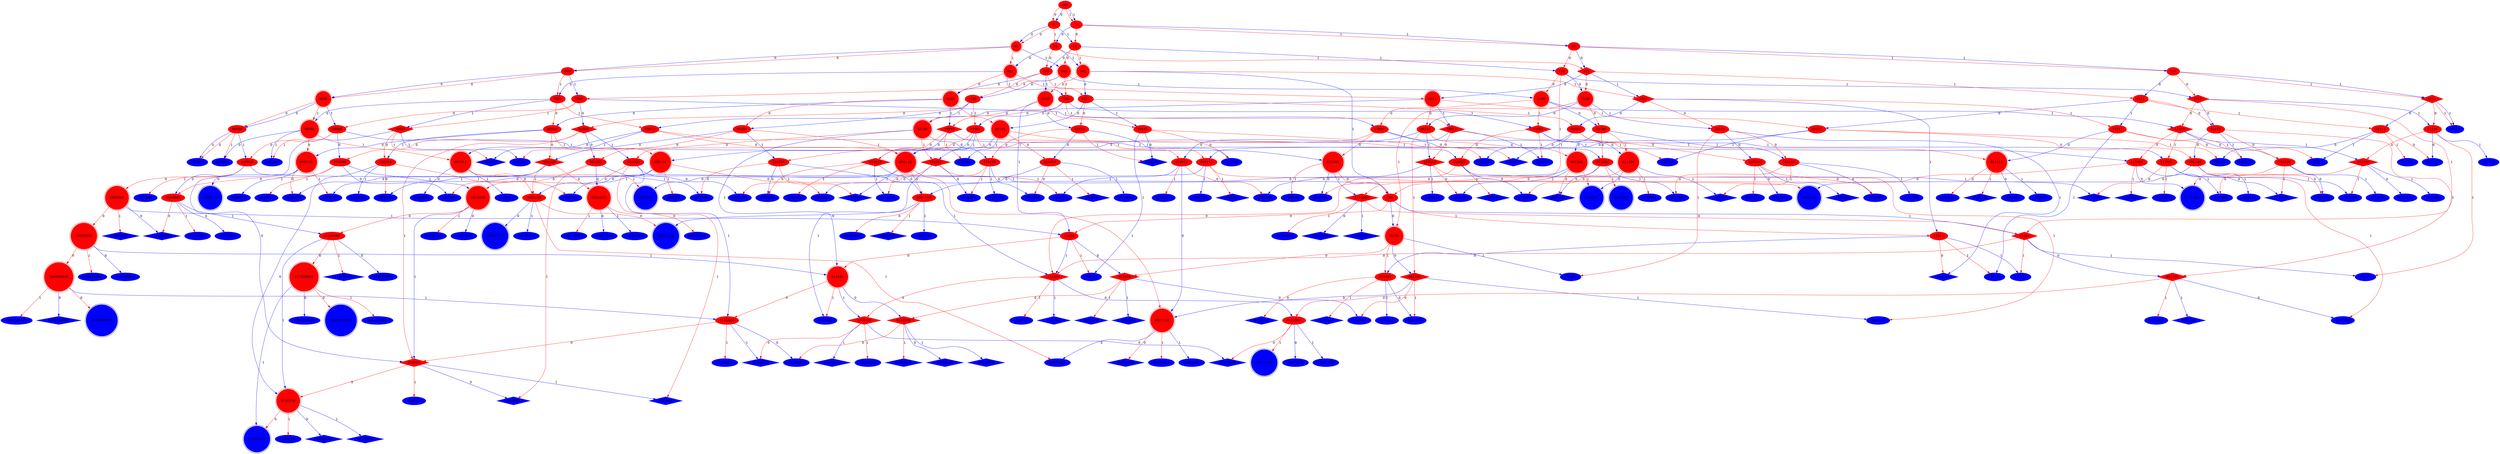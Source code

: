 digraph{ 
root  [color = red, style=filled]
0 [color = red, style=filled]
root -> 0 [color = red, label = 0] 
1 [color = red, style=filled]
root -> 1 [color = red, label = 1] 
root -> 0 [color = blue, label = 0] 
root -> 1 [color = blue, label = 1] 
00 [color = red, style=filled, shape=doublecircle]
0 -> 00 [color = red, label = 0] 
01 [color = red, style=filled]
0 -> 01 [color = red, label = 1] 
0 -> 00 [color = blue, label = 0] 
10 [color = red, style=filled]
0 -> 10 [color = blue, label = 1] 
1 -> 10 [color = red, label = 0] 
11 [color = red, style=filled]
1 -> 11 [color = red, label = 1] 
1 -> 01 [color = blue, label = 0] 
1 -> 11 [color = blue, label = 1] 
000 [color = red, style=filled]
00 -> 000 [color = red, label = 0] 
001 [color = red, style=filled, shape=doublecircle]
00 -> 001 [color = red, label = 1] 
00 -> 000 [color = blue, label = 0] 
100 [color = red, style=filled, shape=doublecircle]
00 -> 100 [color = blue, label = 1] 
010 [color = red, style=filled]
01 -> 010 [color = red, label = 0] 
011 [color = red, style=filled, shape=diamond]
01 -> 011 [color = red, label = 1] 
01 -> 001 [color = blue, label = 0] 
101 [color = red, style=filled, shape=doublecircle]
01 -> 101 [color = blue, label = 1] 
10 -> 100 [color = red, label = 0] 
10 -> 101 [color = red, label = 1] 
10 -> 010 [color = blue, label = 0] 
110 [color = red, style=filled]
10 -> 110 [color = blue, label = 1] 
11 -> 110 [color = red, label = 0] 
111 [color = red, style=filled]
11 -> 111 [color = red, label = 1] 
11 -> 011 [color = blue, label = 0] 
11 -> 111 [color = blue, label = 1] 
0000 [color = red, style=filled, shape=doublecircle]
000 -> 0000 [color = red, label = 0] 
0001 [color = red, style=filled]
000 -> 0001 [color = red, label = 1] 
000 -> 0000 [color = blue, label = 0] 
1000 [color = red, style=filled]
000 -> 1000 [color = blue, label = 1] 
0010 [color = red, style=filled, shape=doublecircle]
001 -> 0010 [color = red, label = 0] 
0011 [color = red, style=filled, shape=doublecircle]
001 -> 0011 [color = red, label = 1] 
001 -> 0001 [color = blue, label = 0] 
1001 [color = red, style=filled]
001 -> 1001 [color = blue, label = 1] 
100 -> 1000 [color = red, label = 0] 
100 -> 1001 [color = red, label = 1] 
0100 [color = red, style=filled]
100 -> 0100 [color = blue, label = 0] 
1100 [color = red, style=filled, shape=doublecircle]
100 -> 1100 [color = blue, label = 1] 
010 -> 0100 [color = red, label = 0] 
0101 [color = red, style=filled]
010 -> 0101 [color = red, label = 1] 
010 -> 0010 [color = blue, label = 0] 
1010 [color = red, style=filled, shape=doublecircle]
010 -> 1010 [color = blue, label = 1] 
0110 [color = red, style=filled, shape=doublecircle]
011 -> 0110 [color = red, label = 0] 
0111 [color = red, style=filled]
011 -> 0111 [color = red, label = 1] 
011 -> 0011 [color = blue, label = 0] 
1011 [color = red, style=filled, shape=diamond]
011 -> 1011 [color = blue, label = 1] 
101 -> 1010 [color = red, label = 0] 
101 -> 1011 [color = red, label = 1] 
101 -> 0101 [color = blue, label = 0] 
1101 [color = red, style=filled]
101 -> 1101 [color = blue, label = 1] 
110 -> 1100 [color = red, label = 0] 
110 -> 1101 [color = red, label = 1] 
110 -> 0110 [color = blue, label = 0] 
1110 [color = red, style=filled, shape=diamond]
110 -> 1110 [color = blue, label = 1] 
111 -> 1110 [color = red, label = 0] 
1111 [color = red, style=filled, shape=diamond]
111 -> 1111 [color = red, label = 1] 
111 -> 0111 [color = blue, label = 0] 
111 -> 1111 [color = blue, label = 1] 
00000 [color = red, style=filled]
0000 -> 00000 [color = red, label = 0] 
00001 [color = red, style=filled, shape=doublecircle]
0000 -> 00001 [color = red, label = 1] 
0000 -> 00000 [color = blue, label = 0] 
10000 [color = red, style=filled]
0000 -> 10000 [color = blue, label = 1] 
00010 [color = red, style=filled]
0001 -> 00010 [color = red, label = 0] 
00011 [color = red, style=filled]
0001 -> 00011 [color = red, label = 1] 
0001 -> 00001 [color = blue, label = 0] 
10001 [color = red, style=filled, shape=diamond]
0001 -> 10001 [color = blue, label = 1] 
1000 -> 10000 [color = red, label = 0] 
1000 -> 10001 [color = red, label = 1] 
01000 [color = red, style=filled, shape=diamond]
1000 -> 01000 [color = blue, label = 0] 
11000 [color = red, style=filled]
1000 -> 11000 [color = blue, label = 1] 
00100 [color = red, style=filled]
0010 -> 00100 [color = red, label = 0] 
00101 [color = red, style=filled, shape=doublecircle]
0010 -> 00101 [color = red, label = 1] 
0010 -> 00010 [color = blue, label = 0] 
10010 [color = red, style=filled, shape=diamond]
0010 -> 10010 [color = blue, label = 1] 
00110 [color = red, style=filled]
0011 -> 00110 [color = red, label = 0] 
00111 [color = red, style=filled]
0011 -> 00111 [color = red, label = 1] 
0011 -> 00011 [color = blue, label = 0] 
10011 [color = red, style=filled, shape=diamond]
0011 -> 10011 [color = blue, label = 1] 
1001 -> 10010 [color = red, label = 0] 
1001 -> 10011 [color = red, label = 1] 
01001 [color = red, style=filled]
1001 -> 01001 [color = blue, label = 0] 
11001 [color = red, style=filled, shape=diamond]
1001 -> 11001 [color = blue, label = 1] 
0100 -> 01000 [color = red, label = 0] 
0100 -> 01001 [color = red, label = 1] 
0100 -> 00100 [color = blue, label = 0] 
10100 [color = red, style=filled, shape=doublecircle]
0100 -> 10100 [color = blue, label = 1] 
1100 -> 11000 [color = red, label = 0] 
1100 -> 11001 [color = red, label = 1] 
01100 [color = red, style=filled]
1100 -> 01100 [color = blue, label = 0] 
11100 [color = red, style=filled, shape=diamond]
1100 -> 11100 [color = blue, label = 1] 
01010 [color = red, style=filled]
0101 -> 01010 [color = red, label = 0] 
01011 [color = red, style=filled]
0101 -> 01011 [color = red, label = 1] 
0101 -> 00101 [color = blue, label = 0] 
10101 [color = red, style=filled]
0101 -> 10101 [color = blue, label = 1] 
1010 -> 10100 [color = red, label = 0] 
1010 -> 10101 [color = red, label = 1] 
1010 -> 01010 [color = blue, label = 0] 
11010 [color = red, style=filled]
1010 -> 11010 [color = blue, label = 1] 
0110 -> 01100 [color = red, label = 0] 
01101 [color = red, style=filled, shape=doublecircle]
0110 -> 01101 [color = red, label = 1] 
0110 -> 00110 [color = blue, label = 0] 
10110 [color = red, style=filled]
0110 -> 10110 [color = blue, label = 1] 
01110 [color = red, style=filled]
0111 -> 01110 [color = red, label = 0] 
01111 [color = red, style=filled]
0111 -> 01111 [color = red, label = 1] 
0111 -> 00111 [color = blue, label = 0] 
10111 [color = red, style=filled]
0111 -> 10111 [color = blue, label = 1] 
1011 -> 10110 [color = red, label = 0] 
1011 -> 10111 [color = red, label = 1] 
1011 -> 01011 [color = blue, label = 0] 
11011 [color = red, style=filled]
1011 -> 11011 [color = blue, label = 1] 
1101 -> 11010 [color = red, label = 0] 
1101 -> 11011 [color = red, label = 1] 
1101 -> 01101 [color = blue, label = 0] 
11101 [color = red, style=filled, shape=diamond]
1101 -> 11101 [color = blue, label = 1] 
1110 -> 11100 [color = red, label = 0] 
1110 -> 11101 [color = red, label = 1] 
1110 -> 01110 [color = blue, label = 0] 
11110 [color = red, style=filled]
1110 -> 11110 [color = blue, label = 1] 
1111 -> 11110 [color = red, label = 0] 
11111 [color = blue, style=filled]
1111 -> 11111 [color = red, label = 1] 
1111 -> 01111 [color = blue, label = 0] 
1111 -> 11111 [color = blue, label = 1] 
000000 [color = blue, style=filled]
00000 -> 000000 [color = red, label = 0] 
000001 [color = blue, style=filled]
00000 -> 000001 [color = red, label = 1] 
00000 -> 000000 [color = blue, label = 0] 
100000 [color = red, style=filled]
00000 -> 100000 [color = blue, label = 1] 
000010 [color = red, style=filled, shape=doublecircle]
00001 -> 000010 [color = red, label = 0] 
000011 [color = red, style=filled, shape=doublecircle]
00001 -> 000011 [color = red, label = 1] 
00001 -> 000001 [color = blue, label = 0] 
100001 [color = blue, style=filled]
00001 -> 100001 [color = blue, label = 1] 
10000 -> 100000 [color = red, label = 0] 
10000 -> 100001 [color = red, label = 1] 
010000 [color = red, style=filled]
10000 -> 010000 [color = blue, label = 0] 
110000 [color = red, style=filled, shape=doublecircle]
10000 -> 110000 [color = blue, label = 1] 
000100 [color = red, style=filled, shape=diamond]
00010 -> 000100 [color = red, label = 0] 
000101 [color = red, style=filled, shape=doublecircle]
00010 -> 000101 [color = red, label = 1] 
00010 -> 000010 [color = blue, label = 0] 
100010 [color = red, style=filled]
00010 -> 100010 [color = blue, label = 1] 
000110 [color = red, style=filled, shape=doublecircle]
00011 -> 000110 [color = red, label = 0] 
000111 [color = red, style=filled]
00011 -> 000111 [color = red, label = 1] 
00011 -> 000011 [color = blue, label = 0] 
100011 [color = blue, style=filled, shape=diamond]
00011 -> 100011 [color = blue, label = 1] 
10001 -> 100010 [color = red, label = 0] 
10001 -> 100011 [color = red, label = 1] 
010001 [color = red, style=filled, shape=diamond]
10001 -> 010001 [color = blue, label = 0] 
110001 [color = blue, style=filled]
10001 -> 110001 [color = blue, label = 1] 
01000 -> 010000 [color = red, label = 0] 
01000 -> 010001 [color = red, label = 1] 
001000 [color = red, style=filled]
01000 -> 001000 [color = blue, label = 0] 
101000 [color = red, style=filled]
01000 -> 101000 [color = blue, label = 1] 
11000 -> 110000 [color = red, label = 0] 
11000 -> 110001 [color = red, label = 1] 
011000 [color = red, style=filled]
11000 -> 011000 [color = blue, label = 0] 
111000 [color = red, style=filled]
11000 -> 111000 [color = blue, label = 1] 
00100 -> 001000 [color = red, label = 0] 
00100 -> 000110 [color = red, label = 1] 
00100 -> 000100 [color = blue, label = 0] 
100100 [color = red, style=filled]
00100 -> 100100 [color = blue, label = 1] 
001010 [color = red, style=filled]
00101 -> 001010 [color = red, label = 0] 
001011 [color = blue, style=filled]
00101 -> 001011 [color = red, label = 1] 
00101 -> 000101 [color = blue, label = 0] 
100101 [color = blue, style=filled]
00101 -> 100101 [color = blue, label = 1] 
10010 -> 100100 [color = red, label = 0] 
10010 -> 100101 [color = red, label = 1] 
010010 [color = red, style=filled, shape=diamond]
10010 -> 010010 [color = blue, label = 0] 
110010 [color = red, style=filled]
10010 -> 110010 [color = blue, label = 1] 
001100 [color = red, style=filled, shape=doublecircle]
00110 -> 001100 [color = red, label = 0] 
001101 [color = red, style=filled, shape=diamond]
00110 -> 001101 [color = red, label = 1] 
00110 -> 000110 [color = blue, label = 0] 
100110 [color = red, style=filled, shape=diamond]
00110 -> 100110 [color = blue, label = 1] 
001110 [color = red, style=filled]
00111 -> 001110 [color = red, label = 0] 
001111 [color = blue, style=filled]
00111 -> 001111 [color = red, label = 1] 
00111 -> 000111 [color = blue, label = 0] 
100111 [color = blue, style=filled]
00111 -> 100111 [color = blue, label = 1] 
10011 -> 100110 [color = red, label = 0] 
10011 -> 100111 [color = red, label = 1] 
010011 [color = red, style=filled]
10011 -> 010011 [color = blue, label = 0] 
110011 [color = blue, style=filled]
10011 -> 110011 [color = blue, label = 1] 
01001 -> 010010 [color = red, label = 0] 
01001 -> 010011 [color = red, label = 1] 
01001 -> 000110 [color = blue, label = 0] 
101001 [color = red, style=filled, shape=diamond]
01001 -> 101001 [color = blue, label = 1] 
11001 -> 110010 [color = red, label = 0] 
11001 -> 110011 [color = red, label = 1] 
011001 [color = red, style=filled, shape=doublecircle]
11001 -> 011001 [color = blue, label = 0] 
111001 [color = red, style=filled]
11001 -> 111001 [color = blue, label = 1] 
10100 -> 101000 [color = red, label = 0] 
10100 -> 101001 [color = red, label = 1] 
010100 [color = red, style=filled]
10100 -> 010100 [color = blue, label = 0] 
110100 [color = red, style=filled, shape=doublecircle]
10100 -> 110100 [color = blue, label = 1] 
01100 -> 011000 [color = red, label = 0] 
01100 -> 011001 [color = red, label = 1] 
01100 -> 001100 [color = blue, label = 0] 
101100 [color = red, style=filled]
01100 -> 101100 [color = blue, label = 1] 
11100 -> 111000 [color = red, label = 0] 
11100 -> 111001 [color = red, label = 1] 
011100 [color = red, style=filled]
11100 -> 011100 [color = blue, label = 0] 
111100 [color = red, style=filled, shape=diamond]
11100 -> 111100 [color = blue, label = 1] 
01010 -> 010100 [color = red, label = 0] 
010101 [color = blue, style=filled, shape=diamond]
01010 -> 010101 [color = red, label = 1] 
01010 -> 001010 [color = blue, label = 0] 
101010 [color = blue, style=filled]
01010 -> 101010 [color = blue, label = 1] 
010110 [color = red, style=filled]
01011 -> 010110 [color = red, label = 0] 
010111 [color = red, style=filled, shape=doublecircle]
01011 -> 010111 [color = red, label = 1] 
01011 -> 001011 [color = blue, label = 0] 
101011 [color = blue, style=filled, shape=diamond]
01011 -> 101011 [color = blue, label = 1] 
10101 -> 101010 [color = red, label = 0] 
10101 -> 101011 [color = red, label = 1] 
10101 -> 010101 [color = blue, label = 0] 
110101 [color = blue, style=filled]
10101 -> 110101 [color = blue, label = 1] 
11010 -> 110100 [color = red, label = 0] 
11010 -> 110101 [color = red, label = 1] 
011010 [color = red, style=filled, shape=diamond]
11010 -> 011010 [color = blue, label = 0] 
111010 [color = red, style=filled, shape=diamond]
11010 -> 111010 [color = blue, label = 1] 
01101 -> 011010 [color = red, label = 0] 
011011 [color = red, style=filled]
01101 -> 011011 [color = red, label = 1] 
01101 -> 001101 [color = blue, label = 0] 
101101 [color = blue, style=filled]
01101 -> 101101 [color = blue, label = 1] 
10110 -> 101100 [color = red, label = 0] 
10110 -> 101101 [color = red, label = 1] 
10110 -> 010110 [color = blue, label = 0] 
110110 [color = blue, style=filled, shape=diamond]
10110 -> 110110 [color = blue, label = 1] 
01110 -> 011100 [color = red, label = 0] 
011101 [color = red, style=filled, shape=diamond]
01110 -> 011101 [color = red, label = 1] 
01110 -> 001110 [color = blue, label = 0] 
101110 [color = blue, style=filled]
01110 -> 101110 [color = blue, label = 1] 
011110 [color = blue, style=filled]
01111 -> 011110 [color = red, label = 0] 
011111 [color = blue, style=filled]
01111 -> 011111 [color = red, label = 1] 
01111 -> 001111 [color = blue, label = 0] 
101111 [color = blue, style=filled]
01111 -> 101111 [color = blue, label = 1] 
10111 -> 101110 [color = red, label = 0] 
10111 -> 101111 [color = red, label = 1] 
10111 -> 010111 [color = blue, label = 0] 
110111 [color = blue, style=filled]
10111 -> 110111 [color = blue, label = 1] 
11011 -> 110110 [color = red, label = 0] 
11011 -> 110111 [color = red, label = 1] 
11011 -> 011011 [color = blue, label = 0] 
111011 [color = blue, style=filled]
11011 -> 111011 [color = blue, label = 1] 
11101 -> 111010 [color = red, label = 0] 
11101 -> 111011 [color = red, label = 1] 
11101 -> 011101 [color = blue, label = 0] 
111101 [color = blue, style=filled]
11101 -> 111101 [color = blue, label = 1] 
11110 -> 111100 [color = red, label = 0] 
11110 -> 111101 [color = red, label = 1] 
11110 -> 011110 [color = blue, label = 0] 
111110 [color = blue, style=filled]
11110 -> 111110 [color = blue, label = 1] 
1000000 [color = red, style=filled, shape=doublecircle]
100000 -> 1000000 [color = red, label = 0] 
1000001 [color = blue, style=filled]
100000 -> 1000001 [color = red, label = 1] 
0100000 [color = red, style=filled]
100000 -> 0100000 [color = blue, label = 0] 
100000 -> 1101 [color = blue, label = 1] 
0000100 [color = blue, style=filled]
000010 -> 0000100 [color = red, label = 0] 
0000101 [color = blue, style=filled]
000010 -> 0000101 [color = red, label = 1] 
0000010 [color = blue, style=filled, shape=doublecircle]
000010 -> 0000010 [color = blue, label = 0] 
1000010 [color = blue, style=filled]
000010 -> 1000010 [color = blue, label = 1] 
0000110 [color = red, style=filled]
000011 -> 0000110 [color = red, label = 0] 
0000111 [color = blue, style=filled, shape=doublecircle]
000011 -> 0000111 [color = red, label = 1] 
0000011 [color = blue, style=filled]
000011 -> 0000011 [color = blue, label = 0] 
1000011 [color = blue, style=filled]
000011 -> 1000011 [color = blue, label = 1] 
010000 -> 0100000 [color = red, label = 0] 
0100001 [color = blue, style=filled]
010000 -> 0100001 [color = red, label = 1] 
0010000 [color = blue, style=filled]
010000 -> 0010000 [color = blue, label = 0] 
1010000 [color = red, style=filled, shape=doublecircle]
010000 -> 1010000 [color = blue, label = 1] 
110000 -> 1101 [color = red, label = 0] 
1100001 [color = blue, style=filled]
110000 -> 1100001 [color = red, label = 1] 
0110000 [color = blue, style=filled]
110000 -> 0110000 [color = blue, label = 0] 
1110000 [color = red, style=filled, shape=diamond]
110000 -> 1110000 [color = blue, label = 1] 
0001000 [color = red, style=filled, shape=doublecircle]
000100 -> 0001000 [color = red, label = 0] 
000100 -> 0000110 [color = red, label = 1] 
000100 -> 0000100 [color = blue, label = 0] 
1000100 [color = blue, style=filled]
000100 -> 1000100 [color = blue, label = 1] 
0001010 [color = blue, style=filled]
000101 -> 0001010 [color = red, label = 0] 
0001011 [color = blue, style=filled]
000101 -> 0001011 [color = red, label = 1] 
000101 -> 0000101 [color = blue, label = 0] 
1000101 [color = blue, style=filled]
000101 -> 1000101 [color = blue, label = 1] 
100010 -> 1000100 [color = red, label = 0] 
100010 -> 1000101 [color = red, label = 1] 
0100010 [color = red, style=filled, shape=doublecircle]
100010 -> 0100010 [color = blue, label = 0] 
1100010 [color = blue, style=filled]
100010 -> 1100010 [color = blue, label = 1] 
0001100 [color = red, style=filled]
000110 -> 0001100 [color = red, label = 0] 
0001101 [color = red, style=filled, shape=doublecircle]
000110 -> 0001101 [color = red, label = 1] 
000110 -> 0000110 [color = blue, label = 0] 
1000110 [color = blue, style=filled, shape=diamond]
000110 -> 1000110 [color = blue, label = 1] 
0001110 [color = blue, style=filled, shape=doublecircle]
000111 -> 0001110 [color = red, label = 0] 
0001111 [color = blue, style=filled, shape=diamond]
000111 -> 0001111 [color = red, label = 1] 
000111 -> 0000111 [color = blue, label = 0] 
1000111 [color = blue, style=filled]
000111 -> 1000111 [color = blue, label = 1] 
010001 -> 0100010 [color = red, label = 0] 
0100011 [color = blue, style=filled]
010001 -> 0100011 [color = red, label = 1] 
0010001 [color = blue, style=filled, shape=diamond]
010001 -> 0010001 [color = blue, label = 0] 
1010001 [color = blue, style=filled, shape=diamond]
010001 -> 1010001 [color = blue, label = 1] 
001000 -> 0010000 [color = red, label = 0] 
001000 -> 0010001 [color = red, label = 1] 
001000 -> 0001000 [color = blue, label = 0] 
1001000 [color = blue, style=filled]
001000 -> 1001000 [color = blue, label = 1] 
101000 -> 1010000 [color = red, label = 0] 
101000 -> 1010001 [color = red, label = 1] 
0101000 [color = blue, style=filled]
101000 -> 0101000 [color = blue, label = 0] 
1101000 [color = red, style=filled]
101000 -> 1101000 [color = blue, label = 1] 
011000 -> 0110000 [color = red, label = 0] 
0110001 [color = blue, style=filled, shape=doublecircle]
011000 -> 0110001 [color = red, label = 1] 
0011000 [color = blue, style=filled, shape=diamond]
011000 -> 0011000 [color = blue, label = 0] 
1011000 [color = blue, style=filled]
011000 -> 1011000 [color = blue, label = 1] 
111000 -> 1110000 [color = red, label = 0] 
1110001 [color = blue, style=filled, shape=diamond]
111000 -> 1110001 [color = red, label = 1] 
0111000 [color = blue, style=filled, shape=doublecircle]
111000 -> 0111000 [color = blue, label = 0] 
1111000 [color = blue, style=filled]
111000 -> 1111000 [color = blue, label = 1] 
100100 -> 1001000 [color = red, label = 0] 
100100 -> 1000110 [color = red, label = 1] 
0100100 [color = blue, style=filled]
100100 -> 0100100 [color = blue, label = 0] 
100100 -> 111010 [color = blue, label = 1] 
0010100 [color = blue, style=filled]
001010 -> 0010100 [color = red, label = 0] 
0010101 [color = blue, style=filled, shape=diamond]
001010 -> 0010101 [color = red, label = 1] 
001010 -> 0001010 [color = blue, label = 0] 
1001010 [color = blue, style=filled]
001010 -> 1001010 [color = blue, label = 1] 
010010 -> 0100100 [color = red, label = 0] 
0100101 [color = blue, style=filled]
010010 -> 0100101 [color = red, label = 1] 
010010 -> 0001100 [color = blue, label = 0] 
1010010 [color = blue, style=filled]
010010 -> 1010010 [color = blue, label = 1] 
110010 -> 111010 [color = red, label = 0] 
1100101 [color = blue, style=filled, shape=diamond]
110010 -> 1100101 [color = red, label = 1] 
0110010 [color = blue, style=filled]
110010 -> 0110010 [color = blue, label = 0] 
1110010 [color = blue, style=filled, shape=diamond]
110010 -> 1110010 [color = blue, label = 1] 
001100 -> 0011000 [color = red, label = 0] 
0011001 [color = blue, style=filled, shape=doublecircle]
001100 -> 0011001 [color = red, label = 1] 
001100 -> 0001100 [color = blue, label = 0] 
1001100 [color = blue, style=filled]
001100 -> 1001100 [color = blue, label = 1] 
0011010 [color = blue, style=filled]
001101 -> 0011010 [color = red, label = 0] 
0011011 [color = blue, style=filled]
001101 -> 0011011 [color = red, label = 1] 
001101 -> 0001101 [color = blue, label = 0] 
1001101 [color = blue, style=filled]
001101 -> 1001101 [color = blue, label = 1] 
100110 -> 1001100 [color = red, label = 0] 
100110 -> 1001101 [color = red, label = 1] 
0100110 [color = blue, style=filled]
100110 -> 0100110 [color = blue, label = 0] 
1100110 [color = blue, style=filled]
100110 -> 1100110 [color = blue, label = 1] 
0011100 [color = blue, style=filled]
001110 -> 0011100 [color = red, label = 0] 
0011101 [color = blue, style=filled]
001110 -> 0011101 [color = red, label = 1] 
001110 -> 0001110 [color = blue, label = 0] 
1001110 [color = blue, style=filled]
001110 -> 1001110 [color = blue, label = 1] 
010011 -> 0100110 [color = red, label = 0] 
0100111 [color = blue, style=filled]
010011 -> 0100111 [color = red, label = 1] 
010011 -> 0001101 [color = blue, label = 0] 
1010011 [color = blue, style=filled]
010011 -> 1010011 [color = blue, label = 1] 
101001 -> 1010010 [color = red, label = 0] 
101001 -> 1010011 [color = red, label = 1] 
0101001 [color = blue, style=filled]
101001 -> 0101001 [color = blue, label = 0] 
1101001 [color = blue, style=filled]
101001 -> 1101001 [color = blue, label = 1] 
011001 -> 0110010 [color = red, label = 0] 
0110011 [color = blue, style=filled]
011001 -> 0110011 [color = red, label = 1] 
011001 -> 0011001 [color = blue, label = 0] 
1011001 [color = blue, style=filled, shape=diamond]
011001 -> 1011001 [color = blue, label = 1] 
111001 -> 1110010 [color = red, label = 0] 
1110011 [color = blue, style=filled]
111001 -> 1110011 [color = red, label = 1] 
0111001 [color = blue, style=filled, shape=diamond]
111001 -> 0111001 [color = blue, label = 0] 
1111001 [color = blue, style=filled]
111001 -> 1111001 [color = blue, label = 1] 
010100 -> 0101000 [color = red, label = 0] 
010100 -> 0101001 [color = red, label = 1] 
010100 -> 0010100 [color = blue, label = 0] 
1010100 [color = blue, style=filled]
010100 -> 1010100 [color = blue, label = 1] 
110100 -> 1101000 [color = red, label = 0] 
110100 -> 1101001 [color = red, label = 1] 
0110100 [color = red, style=filled, shape=diamond]
110100 -> 0110100 [color = blue, label = 0] 
1110100 [color = red, style=filled, shape=diamond]
110100 -> 1110100 [color = blue, label = 1] 
101100 -> 1011000 [color = red, label = 0] 
101100 -> 1011001 [color = red, label = 1] 
0101100 [color = blue, style=filled]
101100 -> 0101100 [color = blue, label = 0] 
1101100 [color = blue, style=filled]
101100 -> 1101100 [color = blue, label = 1] 
011100 -> 0111000 [color = red, label = 0] 
011100 -> 0111001 [color = red, label = 1] 
011100 -> 0011100 [color = blue, label = 0] 
1011100 [color = blue, style=filled]
011100 -> 1011100 [color = blue, label = 1] 
111100 -> 1111000 [color = red, label = 0] 
111100 -> 1111001 [color = red, label = 1] 
0111100 [color = blue, style=filled]
111100 -> 0111100 [color = blue, label = 0] 
1111100 [color = blue, style=filled]
111100 -> 1111100 [color = blue, label = 1] 
010110 -> 0101100 [color = red, label = 0] 
0101101 [color = blue, style=filled]
010110 -> 0101101 [color = red, label = 1] 
0010110 [color = blue, style=filled]
010110 -> 0010110 [color = blue, label = 0] 
1010110 [color = blue, style=filled, shape=diamond]
010110 -> 1010110 [color = blue, label = 1] 
0101110 [color = blue, style=filled]
010111 -> 0101110 [color = red, label = 0] 
0101111 [color = blue, style=filled, shape=diamond]
010111 -> 0101111 [color = red, label = 1] 
0010111 [color = blue, style=filled]
010111 -> 0010111 [color = blue, label = 0] 
1010111 [color = blue, style=filled]
010111 -> 1010111 [color = blue, label = 1] 
011010 -> 0110100 [color = red, label = 0] 
0110101 [color = blue, style=filled, shape=diamond]
011010 -> 0110101 [color = red, label = 1] 
011010 -> 0011010 [color = blue, label = 0] 
1011010 [color = blue, style=filled, shape=diamond]
011010 -> 1011010 [color = blue, label = 1] 
111010 -> 1110100 [color = red, label = 0] 
1110101 [color = blue, style=filled]
111010 -> 1110101 [color = red, label = 1] 
0111010 [color = red, style=filled]
111010 -> 0111010 [color = blue, label = 0] 
1111010 [color = blue, style=filled, shape=diamond]
111010 -> 1111010 [color = blue, label = 1] 
0110110 [color = blue, style=filled, shape=diamond]
011011 -> 0110110 [color = red, label = 0] 
0110111 [color = blue, style=filled, shape=diamond]
011011 -> 0110111 [color = red, label = 1] 
011011 -> 0011011 [color = blue, label = 0] 
1011011 [color = blue, style=filled]
011011 -> 1011011 [color = blue, label = 1] 
011101 -> 0111010 [color = red, label = 0] 
0111011 [color = blue, style=filled]
011101 -> 0111011 [color = red, label = 1] 
011101 -> 0011101 [color = blue, label = 0] 
1011101 [color = blue, style=filled, shape=diamond]
011101 -> 1011101 [color = blue, label = 1] 
10000000 [color = red, style=filled, shape=doublecircle]
1000000 -> 10000000 [color = red, label = 0] 
10000001 [color = blue, style=filled, shape=diamond]
1000000 -> 10000001 [color = red, label = 1] 
01000000 [color = blue, style=filled, shape=diamond]
1000000 -> 01000000 [color = blue, label = 0] 
1000000 -> 11010 [color = blue, label = 1] 
0100000 -> 01000000 [color = red, label = 0] 
01000001 [color = blue, style=filled]
0100000 -> 01000001 [color = red, label = 1] 
00100000 [color = blue, style=filled]
0100000 -> 00100000 [color = blue, label = 0] 
10100000 [color = red, style=filled]
0100000 -> 10100000 [color = blue, label = 1] 
00001100 [color = blue, style=filled, shape=doublecircle]
0000110 -> 00001100 [color = red, label = 0] 
00001101 [color = blue, style=filled]
0000110 -> 00001101 [color = red, label = 1] 
00000110 [color = blue, style=filled, shape=doublecircle]
0000110 -> 00000110 [color = blue, label = 0] 
10000110 [color = blue, style=filled]
0000110 -> 10000110 [color = blue, label = 1] 
1010000 -> 10100000 [color = red, label = 0] 
10100001 [color = blue, style=filled]
1010000 -> 10100001 [color = red, label = 1] 
01010000 [color = blue, style=filled]
1010000 -> 01010000 [color = blue, label = 0] 
1010000 -> 010001 [color = blue, label = 1] 
1110000 -> 11101 [color = red, label = 0] 
11100001 [color = blue, style=filled]
1110000 -> 11100001 [color = red, label = 1] 
01110000 [color = blue, style=filled, shape=diamond]
1110000 -> 01110000 [color = blue, label = 0] 
11110000 [color = blue, style=filled, shape=diamond]
1110000 -> 11110000 [color = blue, label = 1] 
00010000 [color = blue, style=filled]
0001000 -> 00010000 [color = red, label = 0] 
00010001 [color = blue, style=filled]
0001000 -> 00010001 [color = red, label = 1] 
00001000 [color = blue, style=filled]
0001000 -> 00001000 [color = blue, label = 0] 
10001000 [color = blue, style=filled]
0001000 -> 10001000 [color = blue, label = 1] 
01000100 [color = blue, style=filled, shape=doublecircle]
0100010 -> 01000100 [color = red, label = 0] 
01000101 [color = blue, style=filled]
0100010 -> 01000101 [color = red, label = 1] 
00100010 [color = blue, style=filled, shape=diamond]
0100010 -> 00100010 [color = blue, label = 0] 
10100010 [color = blue, style=filled, shape=diamond]
0100010 -> 10100010 [color = blue, label = 1] 
00011000 [color = blue, style=filled]
0001100 -> 00011000 [color = red, label = 0] 
00011001 [color = blue, style=filled, shape=diamond]
0001100 -> 00011001 [color = red, label = 1] 
0001100 -> 00001100 [color = blue, label = 0] 
10001100 [color = blue, style=filled]
0001100 -> 10001100 [color = blue, label = 1] 
00011010 [color = blue, style=filled, shape=diamond]
0001101 -> 00011010 [color = red, label = 0] 
00011011 [color = blue, style=filled]
0001101 -> 00011011 [color = red, label = 1] 
0001101 -> 00001101 [color = blue, label = 0] 
10001101 [color = blue, style=filled]
0001101 -> 10001101 [color = blue, label = 1] 
1101000 -> 010001 [color = red, label = 0] 
11010001 [color = blue, style=filled]
1101000 -> 11010001 [color = red, label = 1] 
01101000 [color = blue, style=filled]
1101000 -> 01101000 [color = blue, label = 0] 
11101000 [color = blue, style=filled, shape=diamond]
1101000 -> 11101000 [color = blue, label = 1] 
0110100 -> 01101000 [color = red, label = 0] 
01101001 [color = blue, style=filled, shape=diamond]
0110100 -> 01101001 [color = red, label = 1] 
00110100 [color = blue, style=filled, shape=diamond]
0110100 -> 00110100 [color = blue, label = 0] 
10110100 [color = blue, style=filled, shape=diamond]
0110100 -> 10110100 [color = blue, label = 1] 
1110100 -> 11101000 [color = red, label = 0] 
11101001 [color = blue, style=filled]
1110100 -> 11101001 [color = red, label = 1] 
01110100 [color = blue, style=filled, shape=diamond]
1110100 -> 01110100 [color = blue, label = 0] 
11110100 [color = blue, style=filled, shape=diamond]
1110100 -> 11110100 [color = blue, label = 1] 
0111010 -> 01110100 [color = red, label = 0] 
01110101 [color = blue, style=filled, shape=doublecircle]
0111010 -> 01110101 [color = red, label = 1] 
00111010 [color = blue, style=filled]
0111010 -> 00111010 [color = blue, label = 0] 
10111010 [color = blue, style=filled]
0111010 -> 10111010 [color = blue, label = 1] 
100000000 [color = red, style=filled, shape=doublecircle]
10000000 -> 100000000 [color = red, label = 0] 
100000001 [color = blue, style=filled]
10000000 -> 100000001 [color = red, label = 1] 
010000000 [color = blue, style=filled]
10000000 -> 010000000 [color = blue, label = 0] 
10000000 -> 110100 [color = blue, label = 1] 
101000000 [color = red, style=filled, shape=doublecircle]
10100000 -> 101000000 [color = red, label = 0] 
101000001 [color = blue, style=filled, shape=diamond]
10100000 -> 101000001 [color = red, label = 1] 
010100000 [color = blue, style=filled]
10100000 -> 010100000 [color = blue, label = 0] 
10100000 -> 0100010 [color = blue, label = 1] 
1000000000 [color = blue, style=filled, shape=doublecircle]
100000000 -> 1000000000 [color = red, label = 0] 
1000000001 [color = blue, style=filled]
100000000 -> 1000000001 [color = red, label = 1] 
0100000000 [color = blue, style=filled, shape=diamond]
100000000 -> 0100000000 [color = blue, label = 0] 
100000000 -> 1101000 [color = blue, label = 1] 
1010000000 [color = blue, style=filled, shape=doublecircle]
101000000 -> 1010000000 [color = red, label = 0] 
1010000001 [color = blue, style=filled]
101000000 -> 1010000001 [color = red, label = 1] 
0101000000 [color = blue, style=filled]
101000000 -> 0101000000 [color = blue, label = 0] 
101000000 -> 01000100 [color = blue, label = 1] 
} 
